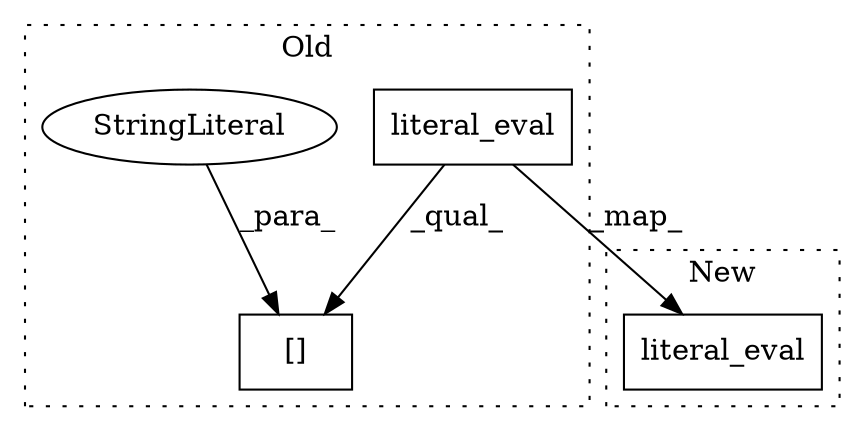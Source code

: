 digraph G {
subgraph cluster0 {
1 [label="literal_eval" a="32" s="9859,9881" l="13,1" shape="box"];
3 [label="[]" a="2" s="9930,9947" l="10,1" shape="box"];
4 [label="StringLiteral" a="45" s="9940" l="7" shape="ellipse"];
label = "Old";
style="dotted";
}
subgraph cluster1 {
2 [label="literal_eval" a="32" s="9990,10012" l="13,1" shape="box"];
label = "New";
style="dotted";
}
1 -> 2 [label="_map_"];
1 -> 3 [label="_qual_"];
4 -> 3 [label="_para_"];
}